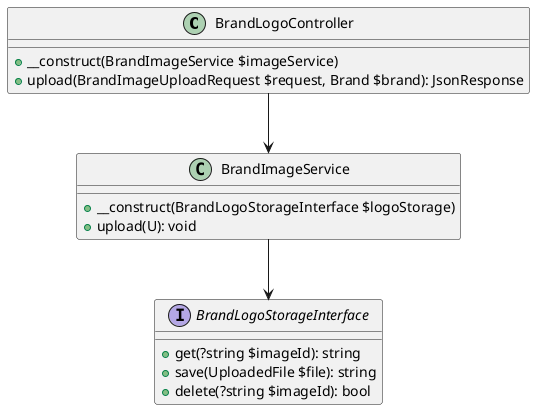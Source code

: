 @startuml
class BrandLogoController {
    + __construct(BrandImageService $imageService)
    + upload(BrandImageUploadRequest $request, Brand $brand): JsonResponse
}

class BrandImageService {
    + __construct(BrandLogoStorageInterface $logoStorage)
    + upload(U): void
}

interface BrandLogoStorageInterface {
    + get(?string $imageId): string
    + save(UploadedFile $file): string
    + delete(?string $imageId): bool
}

BrandLogoController --> BrandImageService
BrandImageService --> BrandLogoStorageInterface

@enduml
